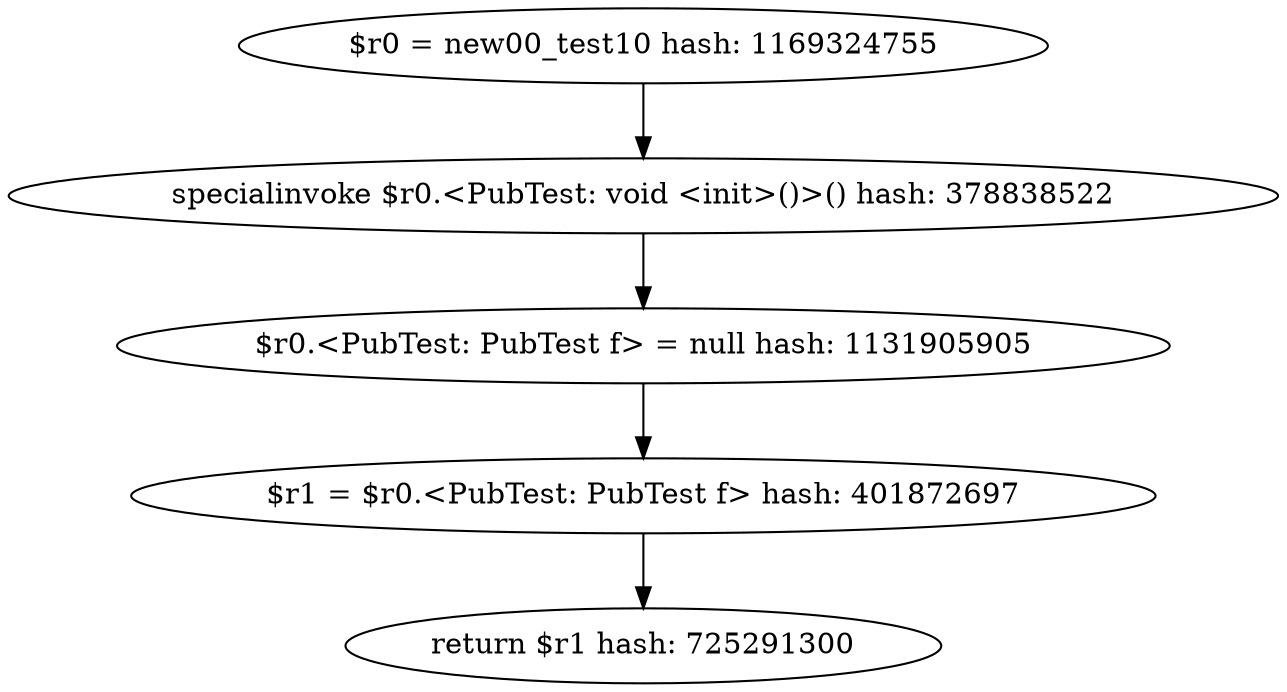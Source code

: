 digraph "./target1-pub/PubTest.test10.intra.debug" {
    "$r0 = new00_test10 hash: 1169324755";
    "specialinvoke $r0.<PubTest: void <init>()>() hash: 378838522";
    "$r0.<PubTest: PubTest f> = null hash: 1131905905";
    "$r1 = $r0.<PubTest: PubTest f> hash: 401872697";
    "return $r1 hash: 725291300";
    "$r0 = new00_test10 hash: 1169324755"->"specialinvoke $r0.<PubTest: void <init>()>() hash: 378838522";
    "specialinvoke $r0.<PubTest: void <init>()>() hash: 378838522"->"$r0.<PubTest: PubTest f> = null hash: 1131905905";
    "$r0.<PubTest: PubTest f> = null hash: 1131905905"->"$r1 = $r0.<PubTest: PubTest f> hash: 401872697";
    "$r1 = $r0.<PubTest: PubTest f> hash: 401872697"->"return $r1 hash: 725291300";
}
